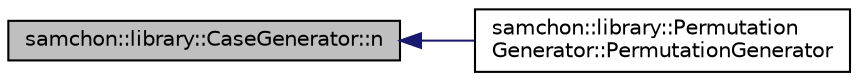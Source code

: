 digraph "samchon::library::CaseGenerator::n"
{
  edge [fontname="Helvetica",fontsize="10",labelfontname="Helvetica",labelfontsize="10"];
  node [fontname="Helvetica",fontsize="10",shape=record];
  rankdir="LR";
  Node1 [label="samchon::library::CaseGenerator::n",height=0.2,width=0.4,color="black", fillcolor="grey75", style="filled", fontcolor="black"];
  Node1 -> Node2 [dir="back",color="midnightblue",fontsize="10",style="solid",fontname="Helvetica"];
  Node2 [label="samchon::library::Permutation\lGenerator::PermutationGenerator",height=0.2,width=0.4,color="black", fillcolor="white", style="filled",URL="$d4/d31/classsamchon_1_1library_1_1PermutationGenerator.html#a205eec5cd53344b9eaccd50c641beace",tooltip="Construct from size of N and R. "];
}
